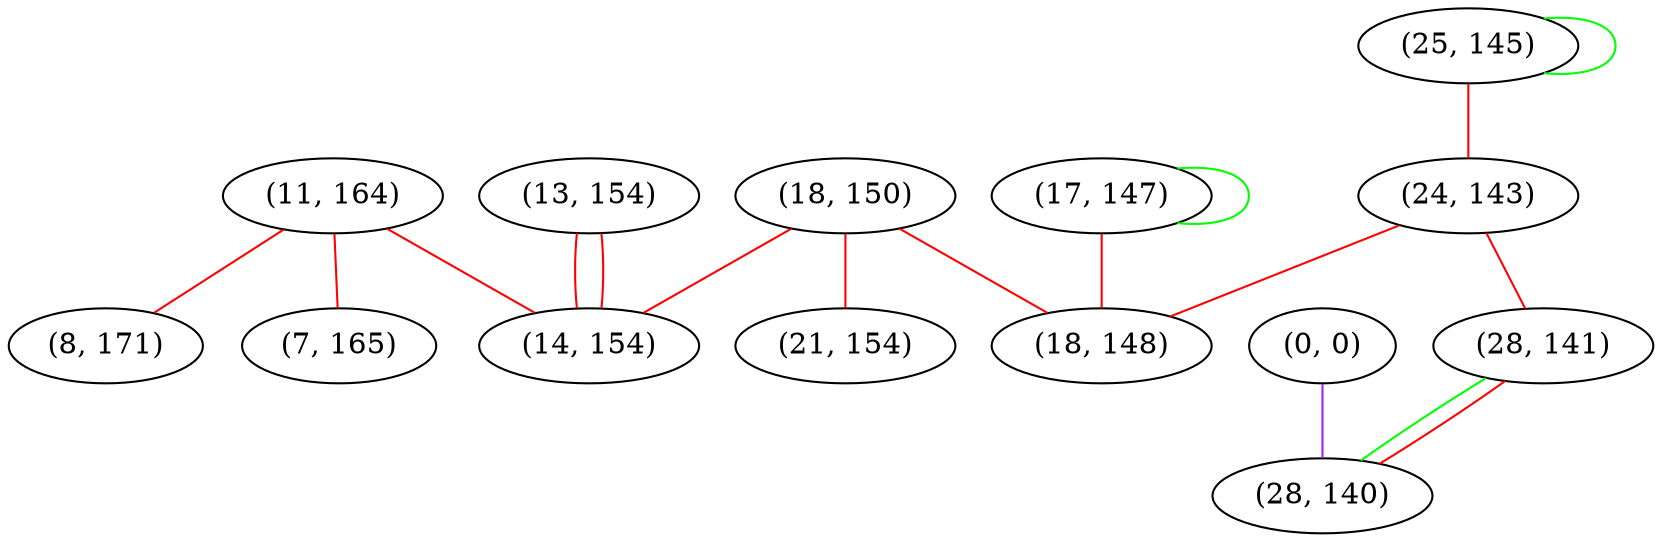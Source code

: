 graph "" {
"(18, 150)";
"(11, 164)";
"(25, 145)";
"(0, 0)";
"(8, 171)";
"(13, 154)";
"(24, 143)";
"(17, 147)";
"(7, 165)";
"(14, 154)";
"(28, 141)";
"(21, 154)";
"(28, 140)";
"(18, 148)";
"(18, 150)" -- "(14, 154)"  [color=red, key=0, weight=1];
"(18, 150)" -- "(21, 154)"  [color=red, key=0, weight=1];
"(18, 150)" -- "(18, 148)"  [color=red, key=0, weight=1];
"(11, 164)" -- "(8, 171)"  [color=red, key=0, weight=1];
"(11, 164)" -- "(7, 165)"  [color=red, key=0, weight=1];
"(11, 164)" -- "(14, 154)"  [color=red, key=0, weight=1];
"(25, 145)" -- "(25, 145)"  [color=green, key=0, weight=2];
"(25, 145)" -- "(24, 143)"  [color=red, key=0, weight=1];
"(0, 0)" -- "(28, 140)"  [color=purple, key=0, weight=4];
"(13, 154)" -- "(14, 154)"  [color=red, key=0, weight=1];
"(13, 154)" -- "(14, 154)"  [color=red, key=1, weight=1];
"(24, 143)" -- "(28, 141)"  [color=red, key=0, weight=1];
"(24, 143)" -- "(18, 148)"  [color=red, key=0, weight=1];
"(17, 147)" -- "(17, 147)"  [color=green, key=0, weight=2];
"(17, 147)" -- "(18, 148)"  [color=red, key=0, weight=1];
"(28, 141)" -- "(28, 140)"  [color=green, key=0, weight=2];
"(28, 141)" -- "(28, 140)"  [color=red, key=1, weight=1];
}
